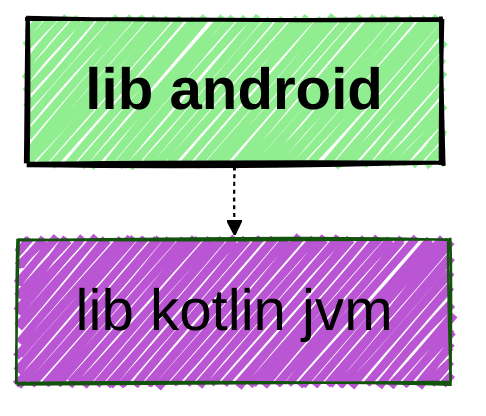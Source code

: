 ---
config:
  layout: elk
  look: handDrawn
  theme: forest
  elk:
    mergeEdges: true
    forceNodeModelOrder: true
    nodePlacementStrategy: LINEAR_SEGMENTS
    cycleBreakingStrategy: INTERACTIVE
    considerModelOrder: PREFER_EDGES
  themeVariables:
    background: #FFF
    fontFamily: arial
    lineColor: #55FF55
    primaryBorderColor: #FF5555
    primaryColor: #ABC123
    darkMode: true
    fontSize: 30px
    defaultLinkColor: #5555FF
---
graph TD
  _sample_lib_android["lib android"]
  _sample_lib_kotlin_jvm["lib kotlin jvm"]
  style _sample_lib_android fill:lightgreen,color:black,font-weight:bold,stroke:black,stroke-width:2px
  style _sample_lib_kotlin_jvm fill:mediumorchid,color:black
  _sample_lib_android -.-> _sample_lib_kotlin_jvm